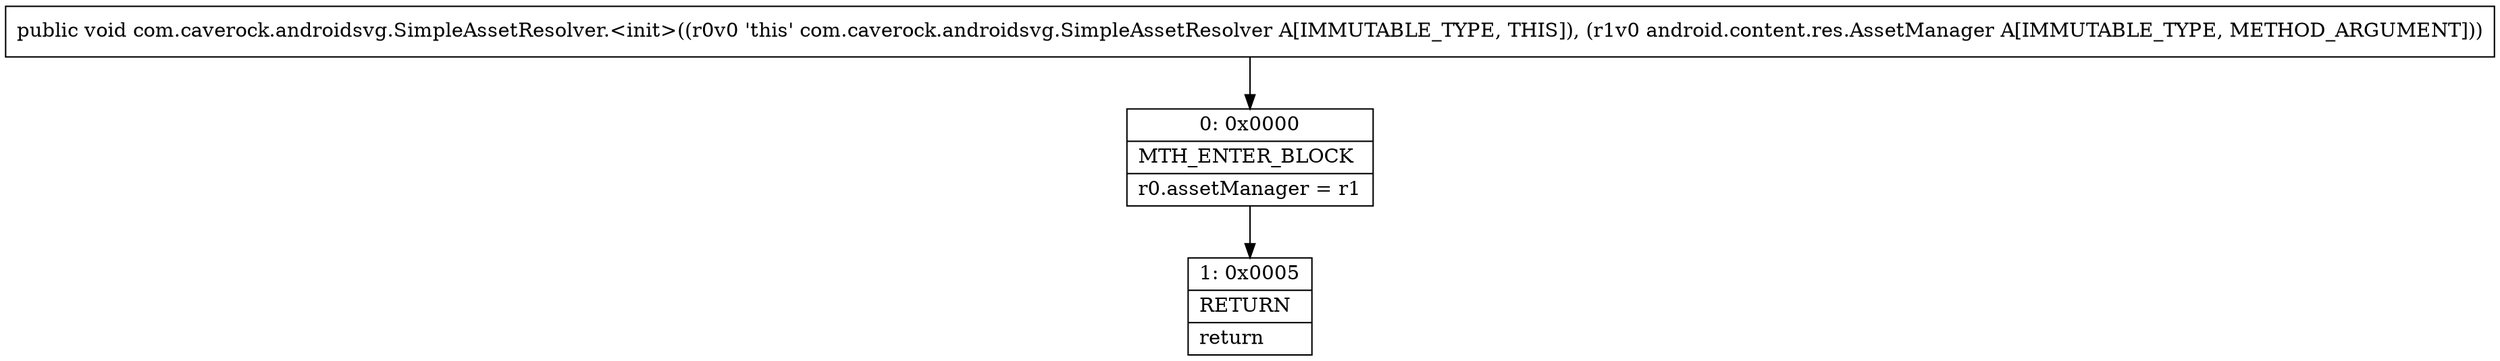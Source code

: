 digraph "CFG forcom.caverock.androidsvg.SimpleAssetResolver.\<init\>(Landroid\/content\/res\/AssetManager;)V" {
Node_0 [shape=record,label="{0\:\ 0x0000|MTH_ENTER_BLOCK\l|r0.assetManager = r1\l}"];
Node_1 [shape=record,label="{1\:\ 0x0005|RETURN\l|return\l}"];
MethodNode[shape=record,label="{public void com.caverock.androidsvg.SimpleAssetResolver.\<init\>((r0v0 'this' com.caverock.androidsvg.SimpleAssetResolver A[IMMUTABLE_TYPE, THIS]), (r1v0 android.content.res.AssetManager A[IMMUTABLE_TYPE, METHOD_ARGUMENT])) }"];
MethodNode -> Node_0;
Node_0 -> Node_1;
}

